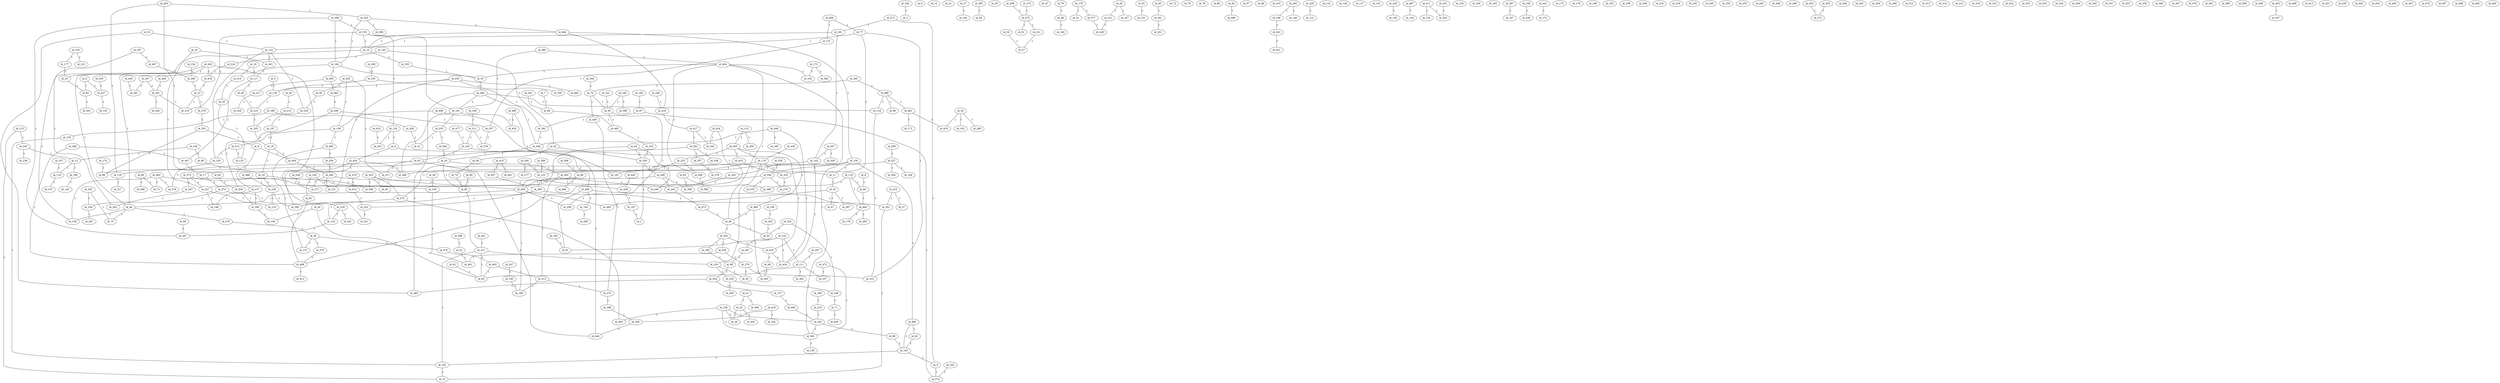 graph GR{
id_0;
id_1;
id_2;
id_3;
id_4;
id_5;
id_6;
id_7;
id_8;
id_9;
id_10;
id_11;
id_12;
id_13;
id_14;
id_15;
id_16;
id_17;
id_18;
id_19;
id_20;
id_21;
id_22;
id_23;
id_24;
id_25;
id_26;
id_27;
id_28;
id_29;
id_30;
id_31;
id_32;
id_33;
id_34;
id_35;
id_36;
id_37;
id_38;
id_39;
id_40;
id_41;
id_42;
id_43;
id_44;
id_45;
id_46;
id_47;
id_48;
id_49;
id_50;
id_51;
id_52;
id_53;
id_54;
id_55;
id_56;
id_57;
id_58;
id_59;
id_60;
id_61;
id_62;
id_63;
id_64;
id_65;
id_66;
id_67;
id_68;
id_69;
id_70;
id_71;
id_72;
id_73;
id_74;
id_75;
id_76;
id_77;
id_78;
id_79;
id_80;
id_81;
id_82;
id_83;
id_84;
id_85;
id_86;
id_87;
id_88;
id_89;
id_90;
id_91;
id_92;
id_93;
id_94;
id_95;
id_96;
id_97;
id_98;
id_99;
id_100;
id_101;
id_102;
id_103;
id_104;
id_105;
id_106;
id_107;
id_108;
id_109;
id_110;
id_111;
id_112;
id_113;
id_114;
id_115;
id_116;
id_117;
id_118;
id_119;
id_120;
id_121;
id_122;
id_123;
id_124;
id_125;
id_126;
id_127;
id_128;
id_129;
id_130;
id_131;
id_132;
id_133;
id_134;
id_135;
id_136;
id_137;
id_138;
id_139;
id_140;
id_141;
id_142;
id_143;
id_144;
id_145;
id_146;
id_147;
id_148;
id_149;
id_150;
id_151;
id_152;
id_153;
id_154;
id_155;
id_156;
id_157;
id_158;
id_159;
id_160;
id_161;
id_162;
id_163;
id_164;
id_165;
id_166;
id_167;
id_168;
id_169;
id_170;
id_171;
id_172;
id_173;
id_174;
id_175;
id_176;
id_177;
id_178;
id_179;
id_180;
id_181;
id_182;
id_183;
id_184;
id_185;
id_186;
id_187;
id_188;
id_189;
id_190;
id_191;
id_192;
id_193;
id_194;
id_195;
id_196;
id_197;
id_198;
id_199;
id_200;
id_201;
id_202;
id_203;
id_204;
id_205;
id_206;
id_207;
id_208;
id_209;
id_210;
id_211;
id_212;
id_213;
id_214;
id_215;
id_216;
id_217;
id_218;
id_219;
id_220;
id_221;
id_222;
id_223;
id_224;
id_225;
id_226;
id_227;
id_228;
id_229;
id_230;
id_231;
id_232;
id_233;
id_234;
id_235;
id_236;
id_237;
id_238;
id_239;
id_240;
id_241;
id_242;
id_243;
id_244;
id_245;
id_246;
id_247;
id_248;
id_249;
id_250;
id_251;
id_252;
id_253;
id_254;
id_255;
id_256;
id_257;
id_258;
id_259;
id_260;
id_261;
id_262;
id_263;
id_264;
id_265;
id_266;
id_267;
id_268;
id_269;
id_270;
id_271;
id_272;
id_273;
id_274;
id_275;
id_276;
id_277;
id_278;
id_279;
id_280;
id_281;
id_282;
id_283;
id_284;
id_285;
id_286;
id_287;
id_288;
id_289;
id_290;
id_291;
id_292;
id_293;
id_294;
id_295;
id_296;
id_297;
id_298;
id_299;
id_300;
id_301;
id_302;
id_303;
id_304;
id_305;
id_306;
id_307;
id_308;
id_309;
id_310;
id_311;
id_312;
id_313;
id_314;
id_315;
id_316;
id_317;
id_318;
id_319;
id_320;
id_321;
id_322;
id_323;
id_324;
id_325;
id_326;
id_327;
id_328;
id_329;
id_330;
id_331;
id_332;
id_333;
id_334;
id_335;
id_336;
id_337;
id_338;
id_339;
id_340;
id_341;
id_342;
id_343;
id_344;
id_345;
id_346;
id_347;
id_348;
id_349;
id_350;
id_351;
id_352;
id_353;
id_354;
id_355;
id_356;
id_357;
id_358;
id_359;
id_360;
id_361;
id_362;
id_363;
id_364;
id_365;
id_366;
id_367;
id_368;
id_369;
id_370;
id_371;
id_372;
id_373;
id_374;
id_375;
id_376;
id_377;
id_378;
id_379;
id_380;
id_381;
id_382;
id_383;
id_384;
id_385;
id_386;
id_387;
id_388;
id_389;
id_390;
id_391;
id_392;
id_393;
id_394;
id_395;
id_396;
id_397;
id_398;
id_399;
id_400;
id_401;
id_402;
id_403;
id_404;
id_405;
id_406;
id_407;
id_408;
id_409;
id_410;
id_411;
id_412;
id_413;
id_414;
id_415;
id_416;
id_417;
id_418;
id_419;
id_420;
id_421;
id_422;
id_423;
id_424;
id_425;
id_426;
id_427;
id_428;
id_429;
id_430;
id_431;
id_432;
id_433;
id_434;
id_435;
id_436;
id_437;
id_438;
id_439;
id_440;
id_441;
id_442;
id_443;
id_444;
id_445;
id_446;
id_447;
id_448;
id_449;
id_450;
id_451;
id_452;
id_453;
id_454;
id_455;
id_456;
id_457;
id_458;
id_459;
id_460;
id_461;
id_462;
id_463;
id_464;
id_465;
id_466;
id_467;
id_468;
id_469;
id_470;
id_471;
id_472;
id_473;
id_474;
id_475;
id_476;
id_477;
id_478;
id_479;
id_480;
id_481;
id_482;
id_483;
id_484;
id_485;
id_486;
id_487;
id_488;
id_489;
id_490;
id_491;
id_492;
id_493;
id_494;
id_495;
id_496;
id_497;
id_498;
id_499;
id_87--id_392[label=1];
id_108--id_443[label=1];
id_384--id_365[label=1];
id_464--id_130[label=1];
id_0--id_427[label=1];
id_445--id_291[label=1];
id_176--id_11[label=1];
id_420--id_109[label=1];
id_356--id_498[label=1];
id_119--id_317[label=1];
id_155--id_219[label=1];
id_254--id_248[label=1];
id_311--id_120[label=1];
id_320--id_121[label=1];
id_161--id_430[label=1];
id_267--id_302[label=1];
id_248--id_71[label=1];
id_485--id_404[label=1];
id_92--id_498[label=1];
id_494--id_283[label=1];
id_464--id_10[label=1];
id_145--id_42[label=1];
id_216--id_91[label=1];
id_31--id_23[label=1];
id_322--id_43[label=1];
id_174--id_96[label=1];
id_162--id_465[label=1];
id_202--id_246[label=1];
id_189--id_429[label=1];
id_395--id_28[label=1];
id_354--id_360[label=1];
id_392--id_266[label=1];
id_348--id_207[label=1];
id_307--id_358[label=1];
id_327--id_149[label=1];
id_130--id_356[label=1];
id_384--id_161[label=1];
id_224--id_418[label=1];
id_424--id_330[label=1];
id_71--id_409[label=1];
id_52--id_425[label=1];
id_201--id_219[label=1];
id_481--id_171[label=1];
id_100--id_461[label=1];
id_18--id_117[label=1];
id_249--id_416[label=1];
id_223--id_125[label=1];
id_490--id_444[label=1];
id_44--id_246[label=1];
id_485--id_161[label=1];
id_161--id_235[label=1];
id_38--id_74[label=1];
id_245--id_340[label=1];
id_211--id_159[label=1];
id_478--id_352[label=1];
id_212--id_133[label=1];
id_433--id_66[label=1];
id_285--id_393[label=1];
id_261--id_311[label=1];
id_459--id_275[label=1];
id_56--id_237[label=1];
id_450--id_46[label=1];
id_213--id_198[label=1];
id_416--id_417[label=1];
id_170--id_377[label=1];
id_427--id_152[label=1];
id_63--id_471[label=1];
id_420--id_321[label=1];
id_305--id_469[label=1];
id_189--id_135[label=1];
id_450--id_198[label=1];
id_130--id_11[label=1];
id_343--id_162[label=1];
id_305--id_423[label=1];
id_432--id_433[label=1];
id_190--id_91[label=1];
id_200--id_279[label=1];
id_399--id_125[label=1];
id_16--id_226[label=1];
id_85--id_311[label=1];
id_266--id_20[label=1];
id_34--id_106[label=1];
id_454--id_228[label=1];
id_383--id_450[label=1];
id_282--id_146[label=1];
id_181--id_143[label=1];
id_20--id_119[label=1];
id_50--id_215[label=1];
id_196--id_142[label=1];
id_32--id_387[label=1];
id_128--id_210[label=1];
id_295--id_193[label=1];
id_66--id_363[label=1];
id_217--id_328[label=1];
id_74--id_85[label=1];
id_263--id_343[label=1];
id_161--id_369[label=1];
id_19--id_449[label=1];
id_124--id_243[label=1];
id_347--id_291[label=1];
id_417--id_330[label=1];
id_480--id_62[label=1];
id_337--id_378[label=1];
id_265--id_486[label=1];
id_287--id_111[label=1];
id_36--id_375[label=1];
id_288--id_22[label=1];
id_212--id_129[label=1];
id_449--id_360[label=1];
id_56--id_231[label=1];
id_114--id_147[label=1];
id_403--id_437[label=1];
id_496--id_150[label=1];
id_62--id_163[label=1];
id_300--id_125[label=1];
id_95--id_482[label=1];
id_336--id_444[label=1];
id_162--id_46[label=1];
id_158--id_340[label=1];
id_138--id_90[label=1];
id_223--id_306[label=1];
id_169--id_436[label=1];
id_24--id_227[label=1];
id_34--id_83[label=1];
id_429--id_41[label=1];
id_111--id_83[label=1];
id_258--id_187[label=1];
id_27--id_104[label=1];
id_31--id_499[label=1];
id_216--id_361[label=1];
id_135--id_182[label=1];
id_304--id_157[label=1];
id_230--id_427[label=1];
id_481--id_425[label=1];
id_36--id_479[label=1];
id_110--id_389[label=1];
id_282--id_108[label=1];
id_348--id_162[label=1];
id_307--id_143[label=1];
id_193--id_392[label=1];
id_39--id_318[label=1];
id_423--id_270[label=1];
id_122--id_401[label=1];
id_419--id_336[label=1];
id_254--id_93[label=1];
id_63--id_444[label=1];
id_227--id_148[label=1];
id_162--id_53[label=1];
id_52--id_280[label=1];
id_64--id_204[label=1];
id_141--id_95[label=1];
id_270--id_405[label=1];
id_453--id_105[label=1];
id_308--id_99[label=1];
id_245--id_88[label=1];
id_406--id_494[label=1];
id_347--id_201[label=1];
id_368--id_336[label=1];
id_173--id_164[label=1];
id_226--id_123[label=1];
id_117--id_49[label=1];
id_371--id_148[label=1];
id_472--id_340[label=1];
id_7--id_89[label=1];
id_220--id_136[label=1];
id_356--id_370[label=1];
id_374--id_316[label=1];
id_410--id_301[label=1];
id_463--id_450[label=1];
id_134--id_207[label=1];
id_327--id_369[label=1];
id_17--id_263[label=1];
id_154--id_264[label=1];
id_20--id_383[label=1];
id_333--id_248[label=1];
id_53--id_384[label=1];
id_343--id_290[label=1];
id_406--id_140[label=1];
id_252--id_75[label=1];
id_423--id_253[label=1];
id_361--id_68[label=1];
id_275--id_368[label=1];
id_63--id_96[label=1];
id_331--id_203[label=1];
id_293--id_357[label=1];
id_187--id_1[label=1];
id_118--id_310[label=1];
id_163--id_182[label=1];
id_195--id_205[label=1];
id_432--id_180[label=1];
id_496--id_191[label=1];
id_58--id_100[label=1];
id_454--id_369[label=1];
id_352--id_96[label=1];
id_221--id_57[label=1];
id_236--id_281[label=1];
id_233--id_177[label=1];
id_226--id_393[label=1];
id_84--id_494[label=1];
id_163--id_5[label=1];
id_297--id_467[label=1];
id_150--id_212[label=1];
id_383--id_246[label=1];
id_49--id_210[label=1];
id_193--id_128[label=1];
id_364--id_20[label=1];
id_215--id_335[label=1];
id_158--id_405[label=1];
id_352--id_9[label=1];
id_415--id_491[label=1];
id_320--id_92[label=1];
id_11--id_32[label=1];
id_497--id_144[label=1];
id_40--id_93[label=1];
id_441--id_172[label=1];
id_279--id_310[label=1];
id_420--id_54[label=1];
id_404--id_53[label=1];
id_486--id_481[label=1];
id_340--id_139[label=1];
id_145--id_224[label=1];
id_18--id_214[label=1];
id_342--id_150[label=1];
id_201--id_262[label=1];
id_426--id_112[label=1];
id_194--id_95[label=1];
id_138--id_12[label=1];
id_402--id_213[label=1];
id_70--id_95[label=1];
id_322--id_270[label=1];
id_448--id_434[label=1];
id_204--id_385[label=1];
id_115--id_305[label=1];
id_316--id_134[label=1];
id_40--id_432[label=1];
id_113--id_345[label=1];
id_216--id_111[label=1];
id_12--id_114[label=1];
id_460--id_245[label=1];
id_298--id_244[label=1];
id_465--id_217[label=1];
id_374--id_236[label=1];
id_455--id_272[label=1];
id_4--id_433[label=1];
id_155--id_10[label=1];
id_214--id_35[label=1];
id_111--id_362[label=1];
id_24--id_401[label=1];
id_177--id_54[label=1];
id_453--id_121[label=1];
id_411--id_153[label=1];
id_453--id_484[label=1];
id_300--id_277[label=1];
id_124--id_4[label=1];
id_194--id_388[label=1];
id_52--id_102[label=1];
id_206--id_337[label=1];
id_293--id_338[label=1];
id_467--id_264[label=1];
id_10--id_46[label=1];
id_46--id_109[label=1];
id_30--id_57[label=1];
id_181--id_10[label=1];
id_286--id_447[label=1];
id_13--id_219[label=1];
id_79--id_48[label=1];
id_216--id_434[label=1];
id_227--id_123[label=1];
id_208--id_475[label=1];
id_70--id_459[label=1];
id_10--id_355[label=1];
id_113--id_15[label=1];
id_23--id_26[label=1];
id_469--id_40[label=1];
id_293--id_449[label=1];
id_82--id_391[label=1];
id_210--id_335[label=1];
id_298--id_227[label=1];
id_475--id_61[label=1];
id_464--id_416[label=1];
id_473--id_40[label=1];
id_357--id_278[label=1];
id_99--id_213[label=1];
id_55--id_151[label=1];
id_404--id_164[label=1];
id_188--id_225[label=1];
id_48--id_184[label=1];
id_448--id_166[label=1];
id_54--id_82[label=1];
id_32--id_67[label=1];
id_432--id_200[label=1];
id_454--id_393[label=1];
id_273--id_5[label=1];
id_270--id_134[label=1];
id_442--id_258[label=1];
id_479--id_402[label=1];
id_159--id_406[label=1];
id_458--id_77[label=1];
id_341--id_89[label=1];
id_345--id_12[label=1];
id_22--id_461[label=1];
id_465--id_462[label=1];
id_486--id_118[label=1];
id_490--id_430[label=1];
id_65--id_451[label=1];
id_42--id_339[label=1];
id_495--id_354[label=1];
id_253--id_276[label=1];
id_286--id_498[label=1];
id_3--id_128[label=1];
id_318--id_197[label=1];
id_303--id_272[label=1];
id_4--id_454[label=1];
id_377--id_428[label=1];
id_12--id_196[label=1];
id_44--id_339[label=1];
id_385--id_106[label=1];
id_344--id_70[label=1];
id_35--id_133[label=1];
id_327--id_394[label=1];
id_185--id_198[label=1];
id_32--id_483[label=1];
id_33--id_365[label=1];
id_158--id_26[label=1];
id_305--id_223[label=1];
id_42--id_38[label=1];
id_360--id_271[label=1];
id_77--id_253[label=1];
id_46--id_470[label=1];
id_122--id_129[label=1];
id_348--id_155[label=1];
id_494--id_179[label=1];
id_418--id_13[label=1];
id_404--id_306[label=1];
id_231--id_428[label=1];
id_410--id_37[label=1];
id_247--id_185[label=1];
id_476--id_414[label=1];
id_131--id_337[label=1];
id_447--id_64[label=1];
id_45--id_309[label=1];
id_200--id_461[label=1];
id_404--id_40[label=1];
id_458--id_131[label=1];
id_463--id_73[label=1];
id_285--id_222[label=1];
id_143--id_202[label=1];
id_333--id_256[label=1];
id_107--id_114[label=1];
id_180--id_68[label=1];
id_233--id_101[label=1];
id_90--id_16[label=1];
id_182--id_15[label=1];
id_397--id_167[label=1];
id_232--id_339[label=1];
id_9--id_449[label=1];
id_0--id_82[label=1];
id_176--id_120[label=1];
id_279--id_25[label=1];
id_264--id_13[label=1];
id_450--id_483[label=1];
id_140--id_289[label=1];
id_401--id_117[label=1];
id_16--id_396[label=1];
id_373--id_267[label=1];
id_355--id_53[label=1];
id_415--id_407[label=1];
id_404--id_340[label=1];
id_311--id_182[label=1];
id_242--id_274[label=1];
id_462--id_206[label=1];
id_495--id_137[label=1];
id_417--id_293[label=1];
id_482--id_232[label=1];
id_19--id_16[label=1];
id_371--id_385[label=1];
id_173--id_382[label=1];
id_69--id_73[label=1];
id_110--id_84[label=1];
id_211--id_378[label=1];
id_322--id_396[label=1];
id_252--id_236[label=1];
id_197--id_19[label=1];
id_228--id_271[label=1];
id_360--id_244[label=1];
id_342--id_39[label=1];
id_372--id_475[label=1];
id_469--id_363[label=1];
id_89--id_482[label=1];
id_448--id_266[label=1];
id_155--id_161[label=1];
id_130--id_17[label=1];
id_373--id_227[label=1];
id_44--id_450[label=1];
id_111--id_257[label=1];
id_342--id_471[label=1];
id_235--id_364[label=1];
id_235--id_41[label=1];
id_468--id_226[label=1];
id_244--id_473[label=1];
id_402--id_83[label=1];
id_384--id_266[label=1];
id_9--id_371[label=1];
id_122--id_318[label=1];
id_411--id_203[label=1];
id_311--id_83[label=1];
id_285--id_301[label=1];
id_477--id_159[label=1];
id_17--id_374[label=1];
id_77--id_122[label=1];
id_305--id_176[label=1];
id_335--id_19[label=1];
id_433--id_434[label=1];
id_343--id_464[label=1];
id_422--id_243[label=1];
id_99--id_466[label=1];
id_183--id_87[label=1];
id_480--id_163[label=1];
id_59--id_207[label=1];
id_157--id_460[label=1];
id_81--id_83[label=1];
id_68--id_304[label=1];
id_5--id_274[label=1];
id_263--id_119[label=1];
id_117--id_447[label=1];
id_129--id_379[label=1];
id_88--id_163[label=1];
id_205--id_93[label=1];
id_451--id_251[label=1];
id_176--id_191[label=1];
id_8--id_84[label=1];
id_326--id_2[label=1];
id_20--id_85[label=1];
id_13--id_478[label=1];
id_339--id_1[label=1];
id_265--id_70[label=1];
id_170--id_51[label=1];
id_23--id_435[label=1];
id_443--id_431[label=1];
id_168--id_211[label=1];
id_446--id_201[label=1];
id_463--id_109[label=1];
id_150--id_495[label=1];
id_213--id_275[label=1];
id_143--id_434[label=1];
id_206--id_204[label=1];
id_356--id_276[label=1];
id_297--id_302[label=1];
id_453--id_128[label=1];
id_77--id_310[label=1];
id_450--id_259[label=1];
id_345--id_238[label=1];
id_406--id_91[label=1];
id_120--id_25[label=1];
id_322--id_258[label=1];
id_120--id_333[label=1];
id_304--id_365[label=1];
id_298--id_309[label=1];
id_45--id_389[label=1];
id_316--id_241[label=1];
id_115--id_350[label=1];
id_470--id_36[label=1];
id_373--id_100[label=1];
id_463--id_379[label=1];
id_420--id_418[label=1];
id_159--id_63[label=1];
id_94--id_489[label=1];
id_475--id_221[label=1];
id_273--id_181[label=1];
id_46--id_75[label=1];
id_222--id_321[label=1];
id_414--id_222[label=1];
id_155--id_124[label=1];
id_329--id_356[label=1];
id_33--id_122[label=1];
id_110--id_494[label=1];
id_360--id_121[label=1];
id_498--id_412[label=1];
id_225--id_245[label=1];
id_384--id_118[label=1];
id_36--id_137[label=1];
id_95--id_259[label=1];
id_424--id_244[label=1];
id_60--id_85[label=1];
id_69--id_386[label=1];
id_438--id_176[label=1];
id_99--id_285[label=1];
id_375--id_498[label=1];
id_472--id_257[label=1];
id_130--id_480[label=1];
id_301--id_15[label=1];
id_339--id_298[label=1];
id_486--id_86[label=1];
id_158--id_245[label=1];
id_306--id_380[label=1];
id_299--id_327[label=1];
id_87--id_274[label=1];
id_407--id_285[label=1];
id_419--id_234[label=1];
}